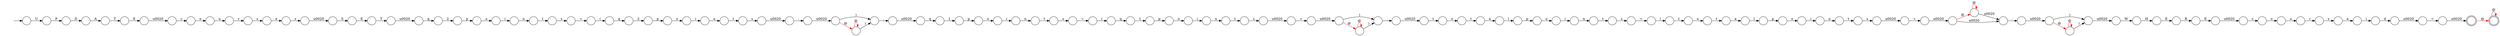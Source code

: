 digraph Automaton {
  rankdir = LR;
  0 [shape=circle,label=""];
  0 -> 95 [label="e"]
  1 [shape=doublecircle,label=""];
  1 -> 1 [label="@",color=red]
  2 [shape=circle,label=""];
  2 -> 110 [label="n"]
  3 [shape=circle,label=""];
  3 -> 87 [label="\u0020"]
  4 [shape=circle,label=""];
  4 -> 4 [label="@",color=red]
  4 -> 62 [label="\u0020"]
  5 [shape=circle,label=""];
  5 -> 76 [label="H"]
  6 [shape=circle,label=""];
  6 -> 43 [label="o"]
  7 [shape=circle,label=""];
  7 -> 5 [label="W"]
  8 [shape=circle,label=""];
  8 -> 75 [label="s"]
  9 [shape=circle,label=""];
  9 -> 99 [label=")"]
  9 -> 22 [label="@",color=red]
  10 [shape=circle,label=""];
  10 -> 55 [label="\u0020"]
  11 [shape=circle,label=""];
  11 -> 85 [label="n"]
  12 [shape=circle,label=""];
  12 -> 79 [label="+"]
  13 [shape=circle,label=""];
  initial [shape=plaintext,label=""];
  initial -> 13
  13 -> 109 [label="U"]
  14 [shape=circle,label=""];
  14 -> 2 [label="i"]
  15 [shape=circle,label=""];
  15 -> 39 [label="e"]
  16 [shape=circle,label=""];
  16 -> 84 [label="o"]
  17 [shape=circle,label=""];
  17 -> 94 [label="c"]
  18 [shape=circle,label=""];
  18 -> 25 [label=","]
  19 [shape=circle,label=""];
  19 -> 49 [label="p"]
  20 [shape=circle,label=""];
  20 -> 116 [label="A"]
  21 [shape=circle,label=""];
  21 -> 9 [label="\u0020"]
  22 [shape=circle,label=""];
  22 -> 99 [label=")"]
  22 -> 22 [label="@",color=red]
  23 [shape=circle,label=""];
  23 -> 81 [label="\u0020"]
  24 [shape=circle,label=""];
  24 -> 6 [label="p"]
  25 [shape=circle,label=""];
  25 -> 52 [label="\u0020"]
  26 [shape=circle,label=""];
  26 -> 42 [label="n"]
  27 [shape=circle,label=""];
  27 -> 29 [label="n"]
  28 [shape=circle,label=""];
  28 -> 65 [label="n"]
  29 [shape=circle,label=""];
  29 -> 70 [label="t"]
  30 [shape=circle,label=""];
  30 -> 33 [label="o"]
  31 [shape=circle,label=""];
  31 -> 82 [label="a"]
  32 [shape=circle,label=""];
  32 -> 18 [label=")"]
  32 -> 32 [label="@",color=red]
  33 [shape=circle,label=""];
  33 -> 112 [label="u"]
  34 [shape=circle,label=""];
  34 -> 48 [label="E"]
  35 [shape=circle,label=""];
  35 -> 18 [label=")"]
  35 -> 32 [label="@",color=red]
  36 [shape=circle,label=""];
  36 -> 47 [label="o"]
  37 [shape=circle,label=""];
  37 -> 10 [label="E"]
  38 [shape=circle,label=""];
  38 -> 120 [label="\u0020"]
  39 [shape=circle,label=""];
  39 -> 45 [label="s"]
  40 [shape=circle,label=""];
  40 -> 103 [label="2"]
  41 [shape=circle,label=""];
  41 -> 50 [label="E"]
  42 [shape=circle,label=""];
  42 -> 8 [label="t"]
  43 [shape=circle,label=""];
  43 -> 106 [label="i"]
  44 [shape=circle,label=""];
  44 -> 113 [label="q"]
  45 [shape=circle,label=""];
  45 -> 58 [label="\u0020"]
  46 [shape=circle,label=""];
  46 -> 101 [label="="]
  47 [shape=circle,label=""];
  47 -> 27 [label="i"]
  48 [shape=circle,label=""];
  48 -> 17 [label="\u0020"]
  49 [shape=circle,label=""];
  49 -> 59 [label="o"]
  50 [shape=circle,label=""];
  50 -> 23 [label="T"]
  51 [shape=circle,label=""];
  51 -> 40 [label="q"]
  52 [shape=circle,label=""];
  52 -> 117 [label="t"]
  53 [shape=doublecircle,label=""];
  53 -> 1 [label="@",color=red]
  54 [shape=circle,label=""];
  54 -> 107 [label="p"]
  55 [shape=circle,label=""];
  55 -> 30 [label="c"]
  56 [shape=circle,label=""];
  56 -> 100 [label="t"]
  57 [shape=circle,label=""];
  57 -> 51 [label="("]
  58 [shape=circle,label=""];
  58 -> 41 [label="S"]
  59 [shape=circle,label=""];
  59 -> 28 [label="i"]
  60 [shape=circle,label=""];
  60 -> 86 [label="="]
  61 [shape=circle,label=""];
  61 -> 34 [label="R"]
  62 [shape=circle,label=""];
  62 -> 38 [label="-"]
  63 [shape=circle,label=""];
  63 -> 111 [label="2"]
  64 [shape=circle,label=""];
  64 -> 44 [label="("]
  65 [shape=circle,label=""];
  65 -> 93 [label="t"]
  66 [shape=circle,label=""];
  66 -> 114 [label="r"]
  67 [shape=circle,label=""];
  67 -> 20 [label="D"]
  68 [shape=circle,label=""];
  68 -> 7 [label="\u0020"]
  69 [shape=circle,label=""];
  69 -> 68 [label=")"]
  69 -> 69 [label="@",color=red]
  70 [shape=circle,label=""];
  70 -> 102 [label="s"]
  71 [shape=circle,label=""];
  71 -> 92 [label="p"]
  72 [shape=circle,label=""];
  72 -> 108 [label="o"]
  73 [shape=circle,label=""];
  73 -> 15 [label="s"]
  74 [shape=circle,label=""];
  74 -> 4 [label="@",color=red]
  74 -> 62 [label="\u0020"]
  75 [shape=circle,label=""];
  75 -> 57 [label="="]
  76 [shape=circle,label=""];
  76 -> 61 [label="E"]
  77 [shape=circle,label=""];
  77 -> 91 [label="a"]
  78 [shape=circle,label=""];
  78 -> 11 [label="i"]
  79 [shape=circle,label=""];
  79 -> 74 [label="\u0020"]
  80 [shape=circle,label=""];
  80 -> 21 [label="-"]
  81 [shape=circle,label=""];
  81 -> 63 [label="q"]
  82 [shape=circle,label=""];
  82 -> 71 [label="l"]
  83 [shape=circle,label=""];
  83 -> 60 [label="s"]
  84 [shape=circle,label=""];
  84 -> 26 [label="i"]
  85 [shape=circle,label=""];
  85 -> 83 [label="t"]
  86 [shape=circle,label=""];
  86 -> 89 [label="("]
  87 [shape=circle,label=""];
  87 -> 97 [label="+"]
  88 [shape=circle,label=""];
  88 -> 66 [label="u"]
  89 [shape=circle,label=""];
  89 -> 72 [label="t"]
  90 [shape=circle,label=""];
  90 -> 64 [label="="]
  91 [shape=circle,label=""];
  91 -> 19 [label="l"]
  92 [shape=circle,label=""];
  92 -> 78 [label="o"]
  93 [shape=circle,label=""];
  93 -> 104 [label="s"]
  94 [shape=circle,label=""];
  94 -> 88 [label="o"]
  95 [shape=circle,label=""];
  95 -> 96 [label="i"]
  96 [shape=circle,label=""];
  96 -> 118 [label="d"]
  97 [shape=circle,label=""];
  97 -> 35 [label="\u0020"]
  98 [shape=circle,label=""];
  98 -> 105 [label="q"]
  99 [shape=circle,label=""];
  99 -> 119 [label=","]
  100 [shape=circle,label=""];
  100 -> 3 [label="s"]
  101 [shape=circle,label=""];
  101 -> 53 [label="\u0020"]
  102 [shape=circle,label=""];
  102 -> 80 [label="\u0020"]
  103 [shape=circle,label=""];
  103 -> 36 [label="p"]
  104 [shape=circle,label=""];
  104 -> 12 [label="\u0020"]
  105 [shape=circle,label=""];
  105 -> 54 [label="1"]
  106 [shape=circle,label=""];
  106 -> 56 [label="n"]
  107 [shape=circle,label=""];
  107 -> 14 [label="o"]
  108 [shape=circle,label=""];
  108 -> 77 [label="t"]
  109 [shape=circle,label=""];
  109 -> 67 [label="P"]
  110 [shape=circle,label=""];
  110 -> 115 [label="t"]
  111 [shape=circle,label=""];
  111 -> 16 [label="p"]
  112 [shape=circle,label=""];
  112 -> 73 [label="r"]
  113 [shape=circle,label=""];
  113 -> 24 [label="1"]
  114 [shape=circle,label=""];
  114 -> 0 [label="s"]
  115 [shape=circle,label=""];
  115 -> 90 [label="s"]
  116 [shape=circle,label=""];
  116 -> 37 [label="T"]
  117 [shape=circle,label=""];
  117 -> 121 [label="o"]
  118 [shape=circle,label=""];
  118 -> 46 [label="\u0020"]
  119 [shape=circle,label=""];
  119 -> 98 [label="\u0020"]
  120 [shape=circle,label=""];
  120 -> 68 [label=")"]
  120 -> 69 [label="@",color=red]
  121 [shape=circle,label=""];
  121 -> 31 [label="t"]
}
